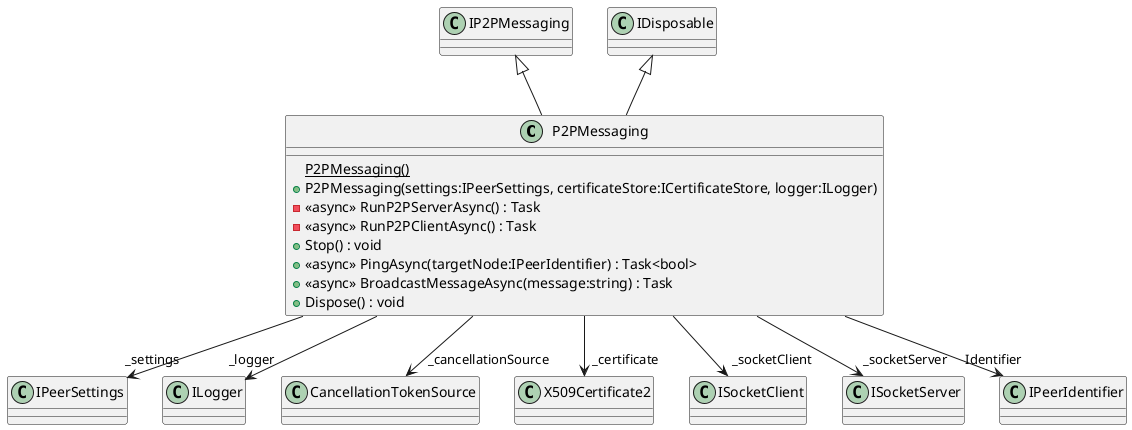 @startuml
class P2PMessaging {
    {static} P2PMessaging()
    + P2PMessaging(settings:IPeerSettings, certificateStore:ICertificateStore, logger:ILogger)
    - <<async>> RunP2PServerAsync() : Task
    - <<async>> RunP2PClientAsync() : Task
    + Stop() : void
    + <<async>> PingAsync(targetNode:IPeerIdentifier) : Task<bool>
    + <<async>> BroadcastMessageAsync(message:string) : Task
    + Dispose() : void
}
IP2PMessaging <|-- P2PMessaging
IDisposable <|-- P2PMessaging
P2PMessaging --> "_settings" IPeerSettings
P2PMessaging --> "_logger" ILogger
P2PMessaging --> "_cancellationSource" CancellationTokenSource
P2PMessaging --> "_certificate" X509Certificate2
P2PMessaging --> "_socketClient" ISocketClient
P2PMessaging --> "_socketServer" ISocketServer
P2PMessaging --> "Identifier" IPeerIdentifier
@enduml
